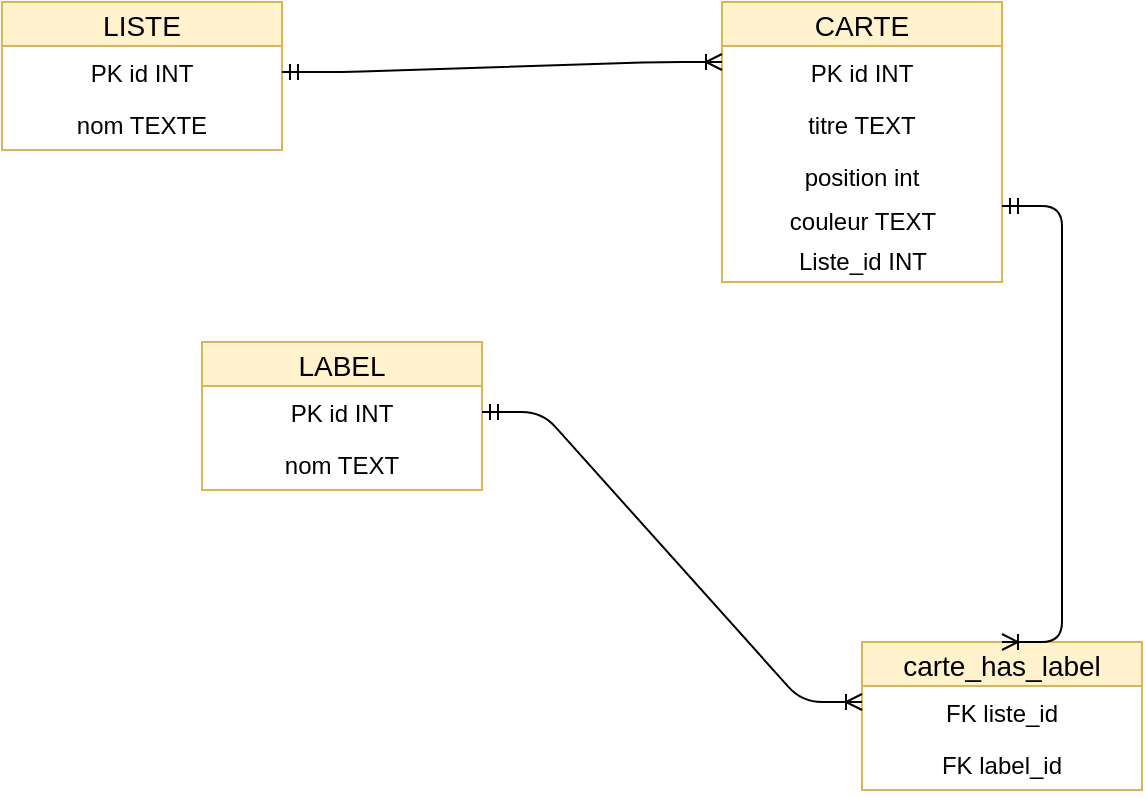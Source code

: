 <mxfile version="12.7.4" type="device"><diagram id="NC92RrTsoBIimdkBW22D" name="Page-1"><mxGraphModel dx="1422" dy="647" grid="1" gridSize="10" guides="1" tooltips="1" connect="1" arrows="1" fold="1" page="1" pageScale="1" pageWidth="827" pageHeight="1169" math="0" shadow="0"><root><mxCell id="0"/><mxCell id="1" parent="0"/><mxCell id="GkxhQ7-0uNAdAYPbI3ao-1" value="LISTE" style="swimlane;fontStyle=0;childLayout=stackLayout;horizontal=1;startSize=22;fillColor=#fff2cc;horizontalStack=0;resizeParent=1;resizeParentMax=0;resizeLast=0;collapsible=1;marginBottom=0;swimlaneFillColor=#ffffff;align=center;fontSize=14;strokeColor=#d6b656;" vertex="1" parent="1"><mxGeometry x="80" y="80" width="140" height="74" as="geometry"/></mxCell><mxCell id="GkxhQ7-0uNAdAYPbI3ao-2" value="PK id INT" style="text;strokeColor=none;fillColor=none;spacingLeft=4;spacingRight=4;overflow=hidden;rotatable=0;points=[[0,0.5],[1,0.5]];portConstraint=eastwest;fontSize=12;align=center;" vertex="1" parent="GkxhQ7-0uNAdAYPbI3ao-1"><mxGeometry y="22" width="140" height="26" as="geometry"/></mxCell><mxCell id="GkxhQ7-0uNAdAYPbI3ao-3" value="nom TEXTE" style="text;strokeColor=none;fillColor=none;spacingLeft=4;spacingRight=4;overflow=hidden;rotatable=0;points=[[0,0.5],[1,0.5]];portConstraint=eastwest;fontSize=12;align=center;" vertex="1" parent="GkxhQ7-0uNAdAYPbI3ao-1"><mxGeometry y="48" width="140" height="26" as="geometry"/></mxCell><mxCell id="GkxhQ7-0uNAdAYPbI3ao-9" value="CARTE" style="swimlane;fontStyle=0;childLayout=stackLayout;horizontal=1;startSize=22;fillColor=#fff2cc;horizontalStack=0;resizeParent=1;resizeParentMax=0;resizeLast=0;collapsible=1;marginBottom=0;swimlaneFillColor=#ffffff;align=center;fontSize=14;strokeColor=#d6b656;" vertex="1" parent="1"><mxGeometry x="440" y="80" width="140" height="140" as="geometry"/></mxCell><mxCell id="GkxhQ7-0uNAdAYPbI3ao-10" value="PK id INT" style="text;strokeColor=none;fillColor=none;spacingLeft=4;spacingRight=4;overflow=hidden;rotatable=0;points=[[0,0.5],[1,0.5]];portConstraint=eastwest;fontSize=12;flipH=1;flipV=1;align=center;" vertex="1" parent="GkxhQ7-0uNAdAYPbI3ao-9"><mxGeometry y="22" width="140" height="26" as="geometry"/></mxCell><mxCell id="GkxhQ7-0uNAdAYPbI3ao-11" value="titre TEXT" style="text;strokeColor=none;fillColor=none;spacingLeft=4;spacingRight=4;overflow=hidden;rotatable=0;points=[[0,0.5],[1,0.5]];portConstraint=eastwest;fontSize=12;align=center;" vertex="1" parent="GkxhQ7-0uNAdAYPbI3ao-9"><mxGeometry y="48" width="140" height="26" as="geometry"/></mxCell><mxCell id="GkxhQ7-0uNAdAYPbI3ao-12" value="position int&#10;" style="text;strokeColor=none;fillColor=none;spacingLeft=4;spacingRight=4;overflow=hidden;rotatable=0;points=[[0,0.5],[1,0.5]];portConstraint=eastwest;fontSize=12;align=center;" vertex="1" parent="GkxhQ7-0uNAdAYPbI3ao-9"><mxGeometry y="74" width="140" height="26" as="geometry"/></mxCell><mxCell id="GkxhQ7-0uNAdAYPbI3ao-13" value="couleur TEXT&lt;br&gt;" style="text;html=1;align=center;verticalAlign=middle;resizable=0;points=[];autosize=1;" vertex="1" parent="GkxhQ7-0uNAdAYPbI3ao-9"><mxGeometry y="100" width="140" height="20" as="geometry"/></mxCell><mxCell id="GkxhQ7-0uNAdAYPbI3ao-15" value="Liste_id INT&lt;br&gt;" style="text;html=1;align=center;verticalAlign=middle;resizable=0;points=[];autosize=1;" vertex="1" parent="GkxhQ7-0uNAdAYPbI3ao-9"><mxGeometry y="120" width="140" height="20" as="geometry"/></mxCell><mxCell id="GkxhQ7-0uNAdAYPbI3ao-16" value="" style="edgeStyle=entityRelationEdgeStyle;fontSize=12;html=1;endArrow=ERoneToMany;startArrow=ERmandOne;exitX=1;exitY=0.5;exitDx=0;exitDy=0;" edge="1" parent="1" source="GkxhQ7-0uNAdAYPbI3ao-2"><mxGeometry width="100" height="100" relative="1" as="geometry"><mxPoint x="340" y="210" as="sourcePoint"/><mxPoint x="440" y="110" as="targetPoint"/></mxGeometry></mxCell><mxCell id="GkxhQ7-0uNAdAYPbI3ao-21" value="LABEL" style="swimlane;fontStyle=0;childLayout=stackLayout;horizontal=1;startSize=22;fillColor=#fff2cc;horizontalStack=0;resizeParent=1;resizeParentMax=0;resizeLast=0;collapsible=1;marginBottom=0;swimlaneFillColor=#ffffff;align=center;fontSize=14;strokeColor=#d6b656;" vertex="1" parent="1"><mxGeometry x="180" y="250" width="140" height="74" as="geometry"/></mxCell><mxCell id="GkxhQ7-0uNAdAYPbI3ao-22" value="PK id INT" style="text;strokeColor=none;fillColor=none;spacingLeft=4;spacingRight=4;overflow=hidden;rotatable=0;points=[[0,0.5],[1,0.5]];portConstraint=eastwest;fontSize=12;align=center;" vertex="1" parent="GkxhQ7-0uNAdAYPbI3ao-21"><mxGeometry y="22" width="140" height="26" as="geometry"/></mxCell><mxCell id="GkxhQ7-0uNAdAYPbI3ao-23" value="nom TEXT" style="text;strokeColor=none;fillColor=none;spacingLeft=4;spacingRight=4;overflow=hidden;rotatable=0;points=[[0,0.5],[1,0.5]];portConstraint=eastwest;fontSize=12;align=center;" vertex="1" parent="GkxhQ7-0uNAdAYPbI3ao-21"><mxGeometry y="48" width="140" height="26" as="geometry"/></mxCell><mxCell id="GkxhQ7-0uNAdAYPbI3ao-25" value="carte_has_label" style="swimlane;fontStyle=0;childLayout=stackLayout;horizontal=1;startSize=22;fillColor=#fff2cc;horizontalStack=0;resizeParent=1;resizeParentMax=0;resizeLast=0;collapsible=1;marginBottom=0;swimlaneFillColor=#ffffff;align=center;fontSize=14;strokeColor=#d6b656;" vertex="1" parent="1"><mxGeometry x="510" y="400" width="140" height="74" as="geometry"/></mxCell><mxCell id="GkxhQ7-0uNAdAYPbI3ao-26" value="FK liste_id" style="text;strokeColor=none;fillColor=none;spacingLeft=4;spacingRight=4;overflow=hidden;rotatable=0;points=[[0,0.5],[1,0.5]];portConstraint=eastwest;fontSize=12;align=center;" vertex="1" parent="GkxhQ7-0uNAdAYPbI3ao-25"><mxGeometry y="22" width="140" height="26" as="geometry"/></mxCell><mxCell id="GkxhQ7-0uNAdAYPbI3ao-27" value="FK label_id" style="text;strokeColor=none;fillColor=none;spacingLeft=4;spacingRight=4;overflow=hidden;rotatable=0;points=[[0,0.5],[1,0.5]];portConstraint=eastwest;fontSize=12;align=center;" vertex="1" parent="GkxhQ7-0uNAdAYPbI3ao-25"><mxGeometry y="48" width="140" height="26" as="geometry"/></mxCell><mxCell id="GkxhQ7-0uNAdAYPbI3ao-29" value="" style="edgeStyle=entityRelationEdgeStyle;fontSize=12;html=1;endArrow=ERoneToMany;startArrow=ERmandOne;entryX=0.5;entryY=0;entryDx=0;entryDy=0;labelPosition=left;verticalLabelPosition=middle;align=right;verticalAlign=middle;textDirection=ltr;" edge="1" parent="1" target="GkxhQ7-0uNAdAYPbI3ao-25"><mxGeometry width="100" height="100" relative="1" as="geometry"><mxPoint x="580" y="182" as="sourcePoint"/><mxPoint x="590" y="240" as="targetPoint"/></mxGeometry></mxCell><mxCell id="GkxhQ7-0uNAdAYPbI3ao-30" value="" style="edgeStyle=entityRelationEdgeStyle;fontSize=12;html=1;endArrow=ERoneToMany;startArrow=ERmandOne;exitX=1;exitY=0.5;exitDx=0;exitDy=0;" edge="1" parent="1" source="GkxhQ7-0uNAdAYPbI3ao-22"><mxGeometry width="100" height="100" relative="1" as="geometry"><mxPoint x="410" y="530" as="sourcePoint"/><mxPoint x="510" y="430" as="targetPoint"/></mxGeometry></mxCell></root></mxGraphModel></diagram></mxfile>